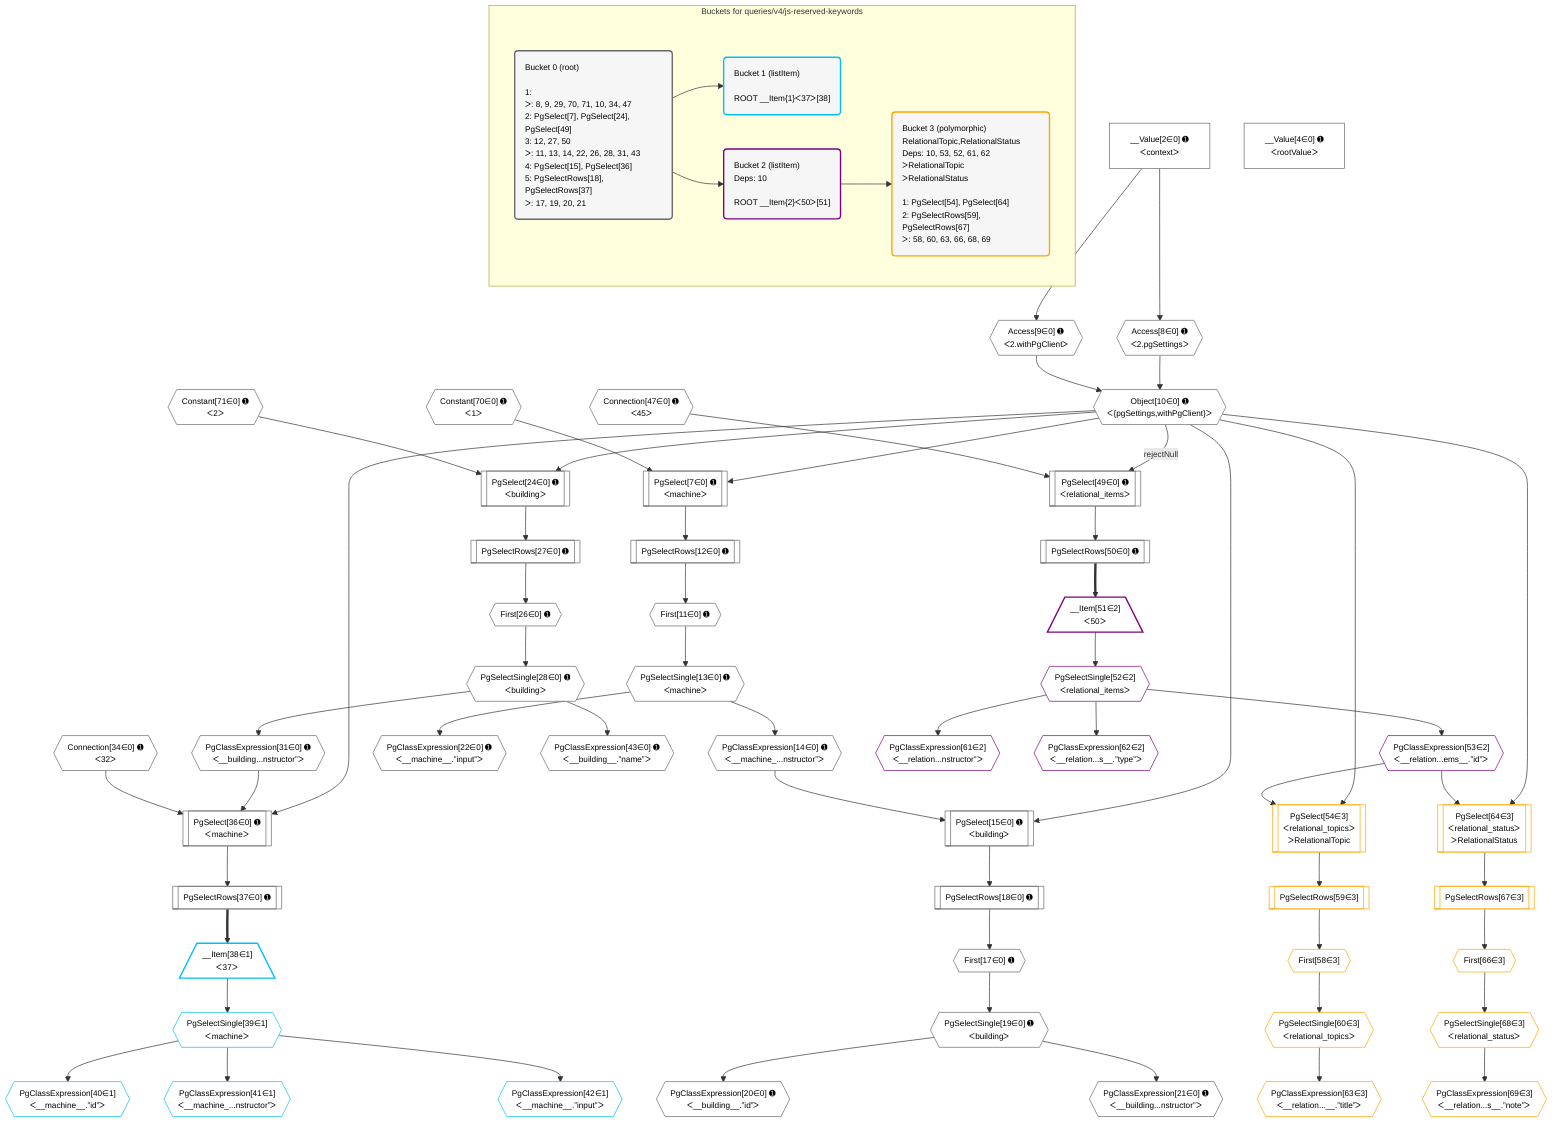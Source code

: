 %%{init: {'themeVariables': { 'fontSize': '12px'}}}%%
graph TD
    classDef path fill:#eee,stroke:#000,color:#000
    classDef plan fill:#fff,stroke-width:1px,color:#000
    classDef itemplan fill:#fff,stroke-width:2px,color:#000
    classDef unbatchedplan fill:#dff,stroke-width:1px,color:#000
    classDef sideeffectplan fill:#fcc,stroke-width:2px,color:#000
    classDef bucket fill:#f6f6f6,color:#000,stroke-width:2px,text-align:left


    %% plan dependencies
    PgSelect36[["PgSelect[36∈0] ➊<br />ᐸmachineᐳ"]]:::plan
    Object10{{"Object[10∈0] ➊<br />ᐸ{pgSettings,withPgClient}ᐳ"}}:::plan
    PgClassExpression31{{"PgClassExpression[31∈0] ➊<br />ᐸ__building...nstructor”ᐳ"}}:::plan
    Connection34{{"Connection[34∈0] ➊<br />ᐸ32ᐳ"}}:::plan
    Object10 & PgClassExpression31 & Connection34 --> PgSelect36
    PgSelect49[["PgSelect[49∈0] ➊<br />ᐸrelational_itemsᐳ"]]:::plan
    Connection47{{"Connection[47∈0] ➊<br />ᐸ45ᐳ"}}:::plan
    Object10 -->|rejectNull| PgSelect49
    Connection47 --> PgSelect49
    PgSelect7[["PgSelect[7∈0] ➊<br />ᐸmachineᐳ"]]:::plan
    Constant70{{"Constant[70∈0] ➊<br />ᐸ1ᐳ"}}:::plan
    Object10 & Constant70 --> PgSelect7
    Access8{{"Access[8∈0] ➊<br />ᐸ2.pgSettingsᐳ"}}:::plan
    Access9{{"Access[9∈0] ➊<br />ᐸ2.withPgClientᐳ"}}:::plan
    Access8 & Access9 --> Object10
    PgSelect15[["PgSelect[15∈0] ➊<br />ᐸbuildingᐳ"]]:::plan
    PgClassExpression14{{"PgClassExpression[14∈0] ➊<br />ᐸ__machine_...nstructor”ᐳ"}}:::plan
    Object10 & PgClassExpression14 --> PgSelect15
    PgSelect24[["PgSelect[24∈0] ➊<br />ᐸbuildingᐳ"]]:::plan
    Constant71{{"Constant[71∈0] ➊<br />ᐸ2ᐳ"}}:::plan
    Object10 & Constant71 --> PgSelect24
    __Value2["__Value[2∈0] ➊<br />ᐸcontextᐳ"]:::plan
    __Value2 --> Access8
    __Value2 --> Access9
    First11{{"First[11∈0] ➊"}}:::plan
    PgSelectRows12[["PgSelectRows[12∈0] ➊"]]:::plan
    PgSelectRows12 --> First11
    PgSelect7 --> PgSelectRows12
    PgSelectSingle13{{"PgSelectSingle[13∈0] ➊<br />ᐸmachineᐳ"}}:::plan
    First11 --> PgSelectSingle13
    PgSelectSingle13 --> PgClassExpression14
    First17{{"First[17∈0] ➊"}}:::plan
    PgSelectRows18[["PgSelectRows[18∈0] ➊"]]:::plan
    PgSelectRows18 --> First17
    PgSelect15 --> PgSelectRows18
    PgSelectSingle19{{"PgSelectSingle[19∈0] ➊<br />ᐸbuildingᐳ"}}:::plan
    First17 --> PgSelectSingle19
    PgClassExpression20{{"PgClassExpression[20∈0] ➊<br />ᐸ__building__.”id”ᐳ"}}:::plan
    PgSelectSingle19 --> PgClassExpression20
    PgClassExpression21{{"PgClassExpression[21∈0] ➊<br />ᐸ__building...nstructor”ᐳ"}}:::plan
    PgSelectSingle19 --> PgClassExpression21
    PgClassExpression22{{"PgClassExpression[22∈0] ➊<br />ᐸ__machine__.”input”ᐳ"}}:::plan
    PgSelectSingle13 --> PgClassExpression22
    First26{{"First[26∈0] ➊"}}:::plan
    PgSelectRows27[["PgSelectRows[27∈0] ➊"]]:::plan
    PgSelectRows27 --> First26
    PgSelect24 --> PgSelectRows27
    PgSelectSingle28{{"PgSelectSingle[28∈0] ➊<br />ᐸbuildingᐳ"}}:::plan
    First26 --> PgSelectSingle28
    PgSelectSingle28 --> PgClassExpression31
    PgSelectRows37[["PgSelectRows[37∈0] ➊"]]:::plan
    PgSelect36 --> PgSelectRows37
    PgClassExpression43{{"PgClassExpression[43∈0] ➊<br />ᐸ__building__.”name”ᐳ"}}:::plan
    PgSelectSingle28 --> PgClassExpression43
    PgSelectRows50[["PgSelectRows[50∈0] ➊"]]:::plan
    PgSelect49 --> PgSelectRows50
    __Value4["__Value[4∈0] ➊<br />ᐸrootValueᐳ"]:::plan
    __Item38[/"__Item[38∈1]<br />ᐸ37ᐳ"\]:::itemplan
    PgSelectRows37 ==> __Item38
    PgSelectSingle39{{"PgSelectSingle[39∈1]<br />ᐸmachineᐳ"}}:::plan
    __Item38 --> PgSelectSingle39
    PgClassExpression40{{"PgClassExpression[40∈1]<br />ᐸ__machine__.”id”ᐳ"}}:::plan
    PgSelectSingle39 --> PgClassExpression40
    PgClassExpression41{{"PgClassExpression[41∈1]<br />ᐸ__machine_...nstructor”ᐳ"}}:::plan
    PgSelectSingle39 --> PgClassExpression41
    PgClassExpression42{{"PgClassExpression[42∈1]<br />ᐸ__machine__.”input”ᐳ"}}:::plan
    PgSelectSingle39 --> PgClassExpression42
    __Item51[/"__Item[51∈2]<br />ᐸ50ᐳ"\]:::itemplan
    PgSelectRows50 ==> __Item51
    PgSelectSingle52{{"PgSelectSingle[52∈2]<br />ᐸrelational_itemsᐳ"}}:::plan
    __Item51 --> PgSelectSingle52
    PgClassExpression53{{"PgClassExpression[53∈2]<br />ᐸ__relation...ems__.”id”ᐳ"}}:::plan
    PgSelectSingle52 --> PgClassExpression53
    PgClassExpression61{{"PgClassExpression[61∈2]<br />ᐸ__relation...nstructor”ᐳ"}}:::plan
    PgSelectSingle52 --> PgClassExpression61
    PgClassExpression62{{"PgClassExpression[62∈2]<br />ᐸ__relation...s__.”type”ᐳ"}}:::plan
    PgSelectSingle52 --> PgClassExpression62
    PgSelect54[["PgSelect[54∈3]<br />ᐸrelational_topicsᐳ<br />ᐳRelationalTopic"]]:::plan
    Object10 & PgClassExpression53 --> PgSelect54
    PgSelect64[["PgSelect[64∈3]<br />ᐸrelational_statusᐳ<br />ᐳRelationalStatus"]]:::plan
    Object10 & PgClassExpression53 --> PgSelect64
    First58{{"First[58∈3]"}}:::plan
    PgSelectRows59[["PgSelectRows[59∈3]"]]:::plan
    PgSelectRows59 --> First58
    PgSelect54 --> PgSelectRows59
    PgSelectSingle60{{"PgSelectSingle[60∈3]<br />ᐸrelational_topicsᐳ"}}:::plan
    First58 --> PgSelectSingle60
    PgClassExpression63{{"PgClassExpression[63∈3]<br />ᐸ__relation...__.”title”ᐳ"}}:::plan
    PgSelectSingle60 --> PgClassExpression63
    First66{{"First[66∈3]"}}:::plan
    PgSelectRows67[["PgSelectRows[67∈3]"]]:::plan
    PgSelectRows67 --> First66
    PgSelect64 --> PgSelectRows67
    PgSelectSingle68{{"PgSelectSingle[68∈3]<br />ᐸrelational_statusᐳ"}}:::plan
    First66 --> PgSelectSingle68
    PgClassExpression69{{"PgClassExpression[69∈3]<br />ᐸ__relation...s__.”note”ᐳ"}}:::plan
    PgSelectSingle68 --> PgClassExpression69

    %% define steps

    subgraph "Buckets for queries/v4/js-reserved-keywords"
    Bucket0("Bucket 0 (root)<br /><br />1: <br />ᐳ: 8, 9, 29, 70, 71, 10, 34, 47<br />2: PgSelect[7], PgSelect[24], PgSelect[49]<br />3: 12, 27, 50<br />ᐳ: 11, 13, 14, 22, 26, 28, 31, 43<br />4: PgSelect[15], PgSelect[36]<br />5: PgSelectRows[18], PgSelectRows[37]<br />ᐳ: 17, 19, 20, 21"):::bucket
    classDef bucket0 stroke:#696969
    class Bucket0,__Value2,__Value4,PgSelect7,Access8,Access9,Object10,First11,PgSelectRows12,PgSelectSingle13,PgClassExpression14,PgSelect15,First17,PgSelectRows18,PgSelectSingle19,PgClassExpression20,PgClassExpression21,PgClassExpression22,PgSelect24,First26,PgSelectRows27,PgSelectSingle28,PgClassExpression31,Connection34,PgSelect36,PgSelectRows37,PgClassExpression43,Connection47,PgSelect49,PgSelectRows50,Constant70,Constant71 bucket0
    Bucket1("Bucket 1 (listItem)<br /><br />ROOT __Item{1}ᐸ37ᐳ[38]"):::bucket
    classDef bucket1 stroke:#00bfff
    class Bucket1,__Item38,PgSelectSingle39,PgClassExpression40,PgClassExpression41,PgClassExpression42 bucket1
    Bucket2("Bucket 2 (listItem)<br />Deps: 10<br /><br />ROOT __Item{2}ᐸ50ᐳ[51]"):::bucket
    classDef bucket2 stroke:#7f007f
    class Bucket2,__Item51,PgSelectSingle52,PgClassExpression53,PgClassExpression61,PgClassExpression62 bucket2
    Bucket3("Bucket 3 (polymorphic)<br />RelationalTopic,RelationalStatus<br />Deps: 10, 53, 52, 61, 62<br />ᐳRelationalTopic<br />ᐳRelationalStatus<br /><br />1: PgSelect[54], PgSelect[64]<br />2: PgSelectRows[59], PgSelectRows[67]<br />ᐳ: 58, 60, 63, 66, 68, 69"):::bucket
    classDef bucket3 stroke:#ffa500
    class Bucket3,PgSelect54,First58,PgSelectRows59,PgSelectSingle60,PgClassExpression63,PgSelect64,First66,PgSelectRows67,PgSelectSingle68,PgClassExpression69 bucket3
    Bucket0 --> Bucket1 & Bucket2
    Bucket2 --> Bucket3
    end